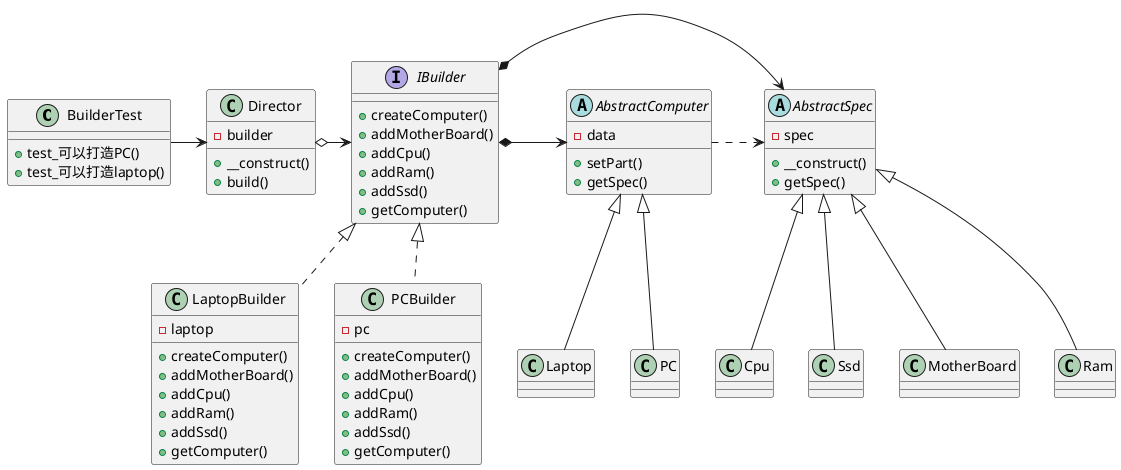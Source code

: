 @startuml

'--------------
' Client (test)
'--------------
class BuilderTest {
    +test_可以打造PC()
    +test_可以打造laptop()
}
BuilderTest -> Director

'--------------
' Director
'--------------
class Director {
    -builder
    +__construct()
    +build()
}
Director o-> IBuilder

'--------------
' builder
'--------------
interface IBuilder {
    +createComputer()
    +addMotherBoard()
    +addCpu()
    +addRam()
    +addSsd()
    +getComputer()
}

class LaptopBuilder {
    -laptop
    +createComputer()
    +addMotherBoard()
    +addCpu()
    +addRam()
    +addSsd()
    +getComputer()
}

class PCBuilder {
    -pc
    +createComputer()
    +addMotherBoard()
    +addCpu()
    +addRam()
    +addSsd()
    +getComputer()
}

IBuilder <|.. LaptopBuilder
IBuilder <|.. PCBuilder

'--------------
' part (spec)
'--------------
abstract class AbstractSpec {
    -spec
    +__construct()
    +getSpec()
}
class Cpu {
}
class Ssd {
}
class MotherBoard {
}
class Ram {
}
AbstractSpec <|-- Cpu
AbstractSpec <|-- Ssd
AbstractSpec <|-- MotherBoard
AbstractSpec <|-- Ram

'--------------------
' Product (Computer)
'--------------------
abstract class AbstractComputer {
    -data
    +setPart()
    +getSpec()
}
class Laptop {
}
class PC {
}
AbstractComputer <|-- Laptop
AbstractComputer <|-- PC

'--------------------
' 使用關係
'--------------------
IBuilder *-> AbstractComputer
IBuilder *-> AbstractSpec
AbstractComputer .> AbstractSpec

@enduml